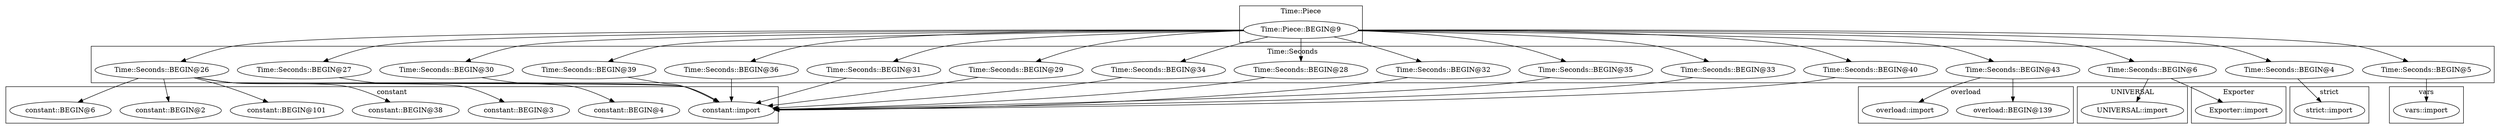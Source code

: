digraph {
graph [overlap=false]
subgraph cluster_UNIVERSAL {
	label="UNIVERSAL";
	"UNIVERSAL::import";
}
subgraph cluster_Time_Piece {
	label="Time::Piece";
	"Time::Piece::BEGIN@9";
}
subgraph cluster_overload {
	label="overload";
	"overload::BEGIN@139";
	"overload::import";
}
subgraph cluster_vars {
	label="vars";
	"vars::import";
}
subgraph cluster_constant {
	label="constant";
	"constant::import";
	"constant::BEGIN@4";
	"constant::BEGIN@3";
	"constant::BEGIN@38";
	"constant::BEGIN@101";
	"constant::BEGIN@2";
	"constant::BEGIN@6";
}
subgraph cluster_Time_Seconds {
	label="Time::Seconds";
	"Time::Seconds::BEGIN@33";
	"Time::Seconds::BEGIN@43";
	"Time::Seconds::BEGIN@6";
	"Time::Seconds::BEGIN@28";
	"Time::Seconds::BEGIN@34";
	"Time::Seconds::BEGIN@29";
	"Time::Seconds::BEGIN@31";
	"Time::Seconds::BEGIN@36";
	"Time::Seconds::BEGIN@4";
	"Time::Seconds::BEGIN@30";
	"Time::Seconds::BEGIN@27";
	"Time::Seconds::BEGIN@40";
	"Time::Seconds::BEGIN@35";
	"Time::Seconds::BEGIN@32";
	"Time::Seconds::BEGIN@39";
	"Time::Seconds::BEGIN@5";
	"Time::Seconds::BEGIN@26";
}
subgraph cluster_Exporter {
	label="Exporter";
	"Exporter::import";
}
subgraph cluster_strict {
	label="strict";
	"strict::import";
}
"Time::Piece::BEGIN@9" -> "Time::Seconds::BEGIN@28";
"Time::Piece::BEGIN@9" -> "Time::Seconds::BEGIN@29";
"Time::Seconds::BEGIN@26" -> "constant::BEGIN@2";
"Time::Piece::BEGIN@9" -> "Time::Seconds::BEGIN@36";
"Time::Seconds::BEGIN@26" -> "constant::BEGIN@4";
"Time::Piece::BEGIN@9" -> "Time::Seconds::BEGIN@30";
"Time::Piece::BEGIN@9" -> "Time::Seconds::BEGIN@27";
"Time::Piece::BEGIN@9" -> "Time::Seconds::BEGIN@32";
"Time::Piece::BEGIN@9" -> "Time::Seconds::BEGIN@35";
"Time::Seconds::BEGIN@6" -> "Exporter::import";
"Time::Seconds::BEGIN@26" -> "constant::BEGIN@6";
"Time::Piece::BEGIN@9" -> "Time::Seconds::BEGIN@26";
"Time::Seconds::BEGIN@33" -> "constant::import";
"Time::Seconds::BEGIN@28" -> "constant::import";
"Time::Seconds::BEGIN@34" -> "constant::import";
"Time::Seconds::BEGIN@29" -> "constant::import";
"Time::Seconds::BEGIN@36" -> "constant::import";
"Time::Seconds::BEGIN@31" -> "constant::import";
"Time::Seconds::BEGIN@30" -> "constant::import";
"Time::Seconds::BEGIN@40" -> "constant::import";
"Time::Seconds::BEGIN@27" -> "constant::import";
"Time::Seconds::BEGIN@35" -> "constant::import";
"Time::Seconds::BEGIN@32" -> "constant::import";
"Time::Seconds::BEGIN@39" -> "constant::import";
"Time::Seconds::BEGIN@26" -> "constant::import";
"Time::Piece::BEGIN@9" -> "Time::Seconds::BEGIN@43";
"Time::Piece::BEGIN@9" -> "Time::Seconds::BEGIN@31";
"Time::Seconds::BEGIN@43" -> "overload::import";
"Time::Piece::BEGIN@9" -> "Time::Seconds::BEGIN@40";
"Time::Piece::BEGIN@9" -> "Time::Seconds::BEGIN@39";
"Time::Seconds::BEGIN@26" -> "constant::BEGIN@38";
"Time::Piece::BEGIN@9" -> "Time::Seconds::BEGIN@6";
"Time::Seconds::BEGIN@6" -> "UNIVERSAL::import";
"Time::Piece::BEGIN@9" -> "Time::Seconds::BEGIN@4";
"Time::Seconds::BEGIN@5" -> "vars::import";
"Time::Piece::BEGIN@9" -> "Time::Seconds::BEGIN@33";
"Time::Seconds::BEGIN@26" -> "constant::BEGIN@3";
"Time::Piece::BEGIN@9" -> "Time::Seconds::BEGIN@34";
"Time::Seconds::BEGIN@4" -> "strict::import";
"Time::Seconds::BEGIN@26" -> "constant::BEGIN@101";
"Time::Seconds::BEGIN@43" -> "overload::BEGIN@139";
"Time::Piece::BEGIN@9" -> "Time::Seconds::BEGIN@5";
}
